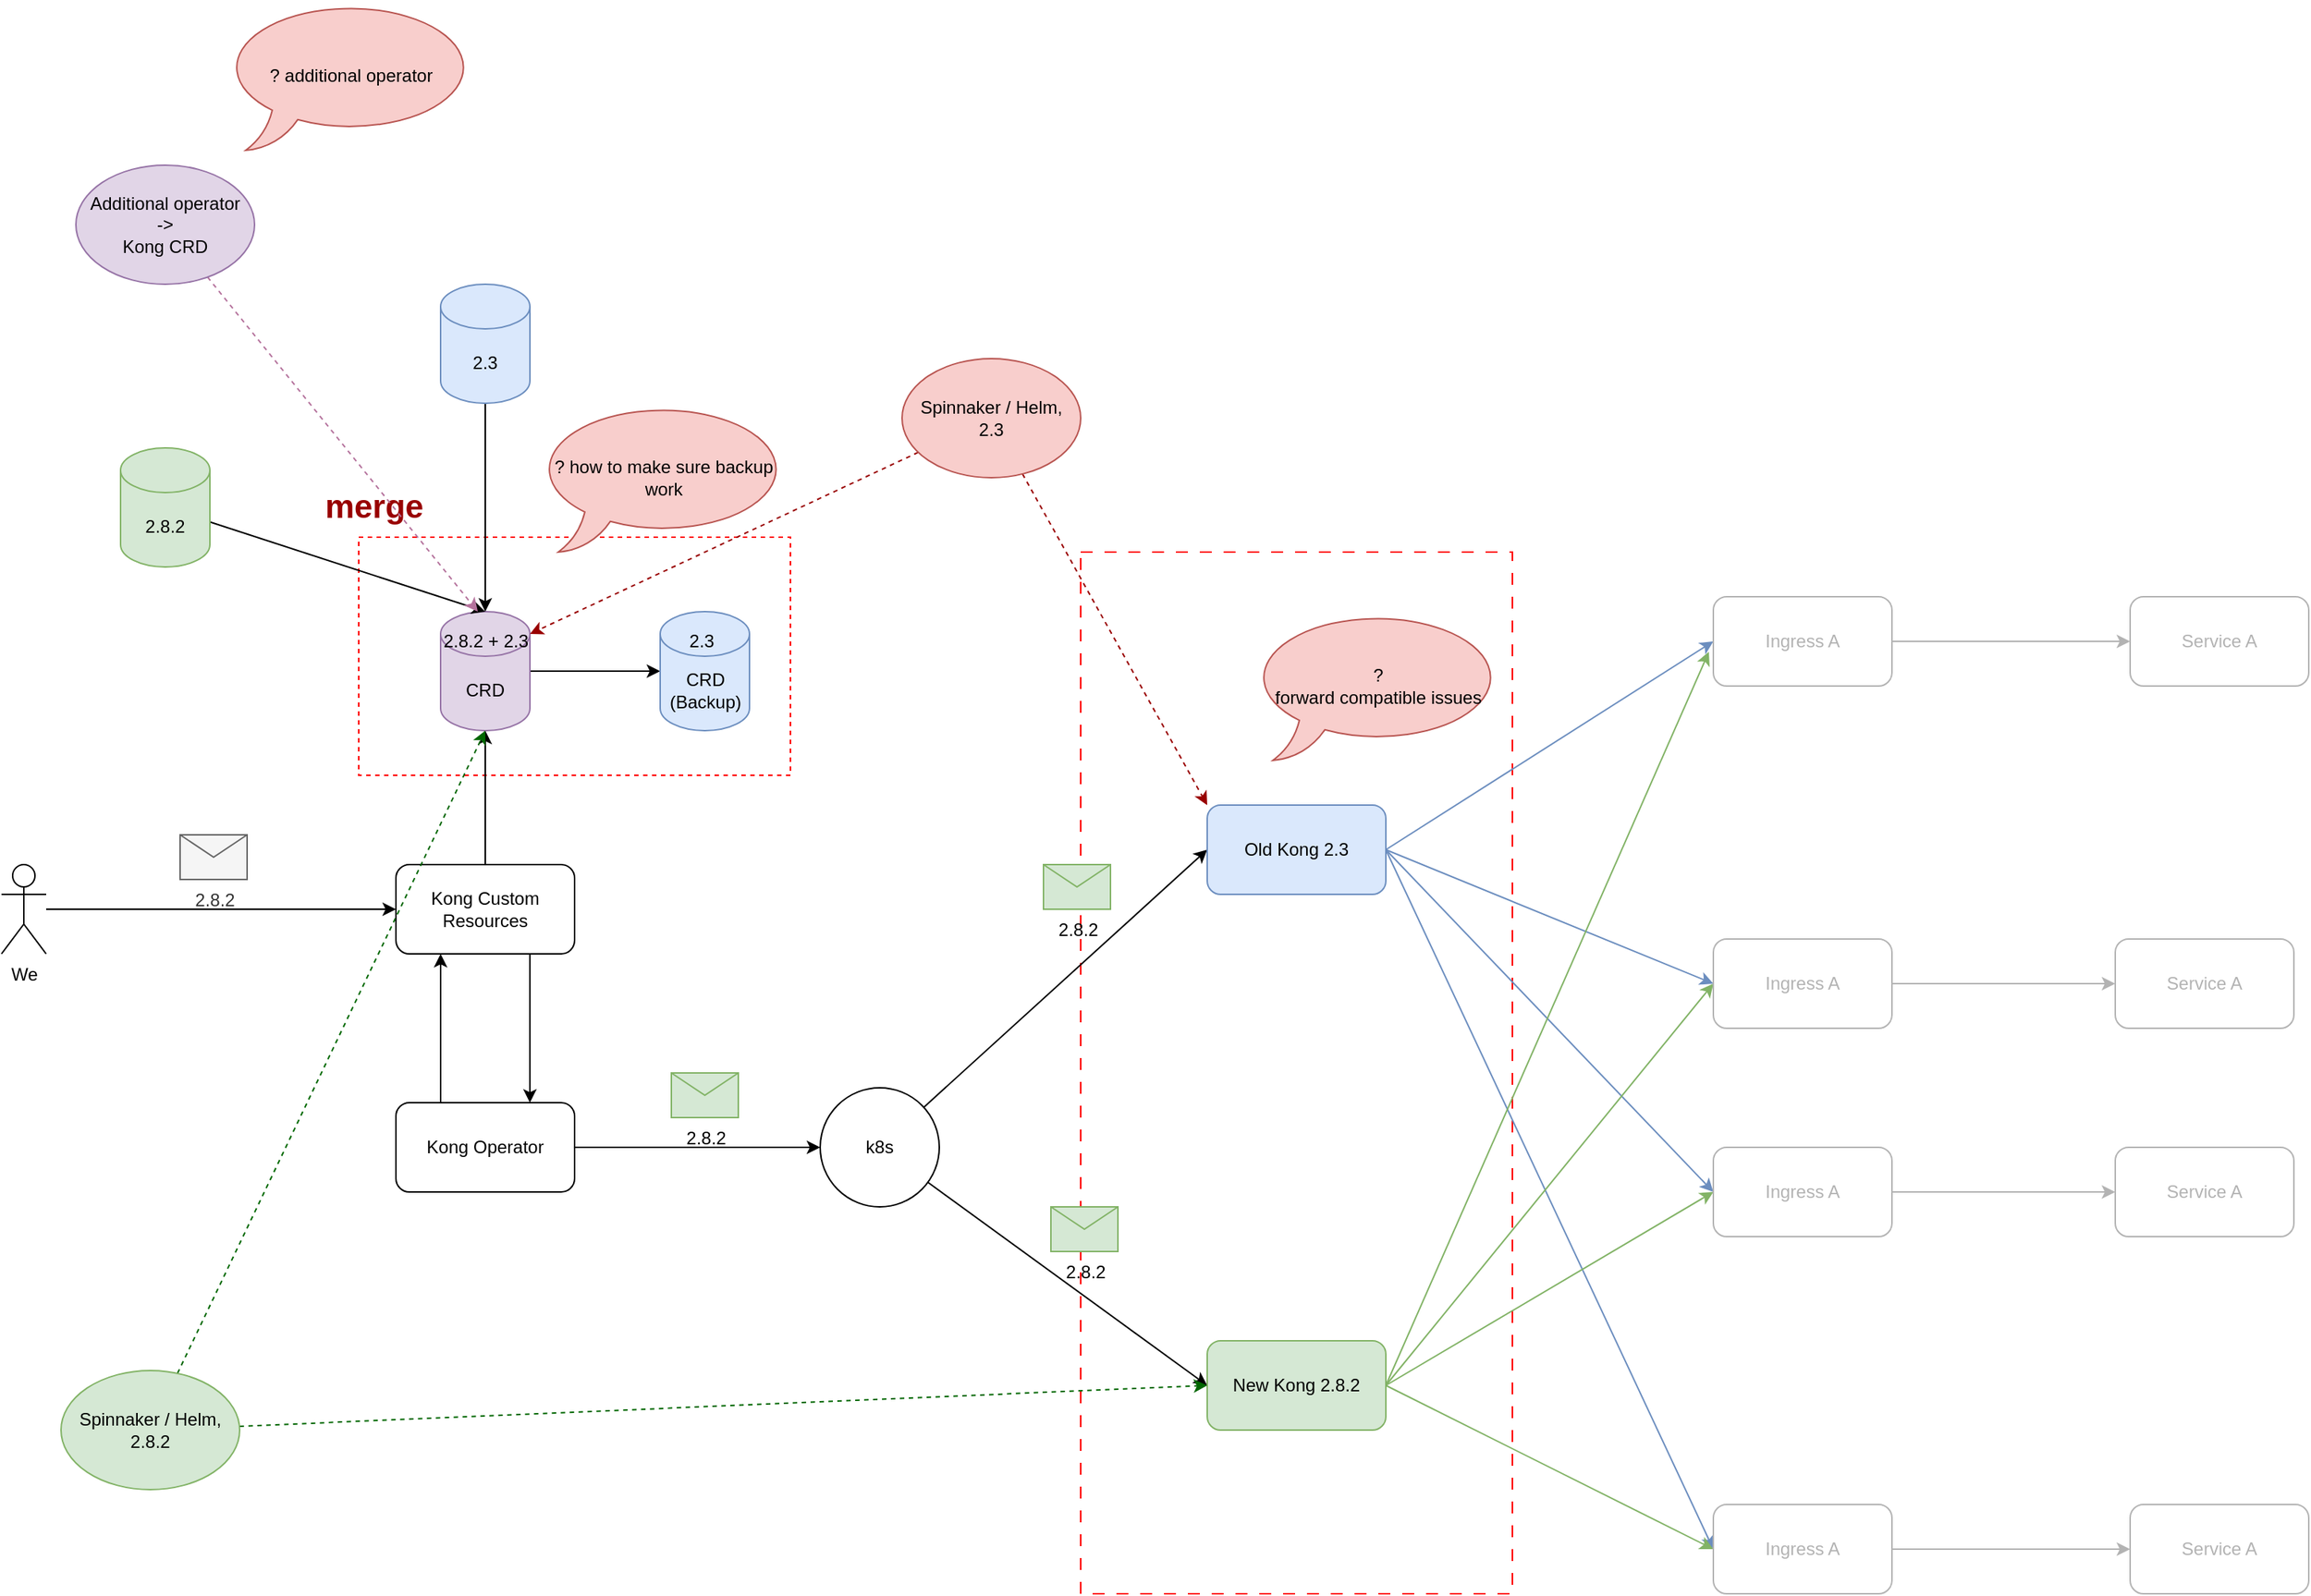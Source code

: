 <mxfile version="21.1.0" type="github">
  <diagram name="Page-1" id="U1J34Hvgdh1xQZVyHAzm">
    <mxGraphModel dx="1677" dy="2231" grid="1" gridSize="10" guides="1" tooltips="1" connect="1" arrows="1" fold="1" page="1" pageScale="1" pageWidth="850" pageHeight="1100" math="0" shadow="0">
      <root>
        <mxCell id="0" />
        <mxCell id="1" parent="0" />
        <mxCell id="Ziu55RCXtAf3qTwINlrS-50" value="" style="rounded=0;whiteSpace=wrap;html=1;dashed=1;dashPattern=8 8;strokeColor=#FF0000;" vertex="1" parent="1">
          <mxGeometry x="825" y="150" width="290" height="700" as="geometry" />
        </mxCell>
        <mxCell id="Ziu55RCXtAf3qTwINlrS-49" value="" style="rounded=0;whiteSpace=wrap;html=1;dashed=1;strokeColor=#FF0000;" vertex="1" parent="1">
          <mxGeometry x="340" y="140" width="290" height="160" as="geometry" />
        </mxCell>
        <mxCell id="Ziu55RCXtAf3qTwINlrS-11" style="edgeStyle=none;rounded=0;orthogonalLoop=1;jettySize=auto;html=1;exitX=0.75;exitY=1;exitDx=0;exitDy=0;entryX=0.75;entryY=0;entryDx=0;entryDy=0;" edge="1" parent="1" source="Ziu55RCXtAf3qTwINlrS-2" target="Ziu55RCXtAf3qTwINlrS-3">
          <mxGeometry relative="1" as="geometry" />
        </mxCell>
        <mxCell id="Ziu55RCXtAf3qTwINlrS-43" style="edgeStyle=none;rounded=0;orthogonalLoop=1;jettySize=auto;html=1;entryX=0.5;entryY=1;entryDx=0;entryDy=0;entryPerimeter=0;" edge="1" parent="1" source="Ziu55RCXtAf3qTwINlrS-2" target="Ziu55RCXtAf3qTwINlrS-42">
          <mxGeometry relative="1" as="geometry" />
        </mxCell>
        <mxCell id="Ziu55RCXtAf3qTwINlrS-2" value="Kong Custom Resources" style="rounded=1;whiteSpace=wrap;html=1;" vertex="1" parent="1">
          <mxGeometry x="365" y="360" width="120" height="60" as="geometry" />
        </mxCell>
        <mxCell id="Ziu55RCXtAf3qTwINlrS-10" style="edgeStyle=none;rounded=0;orthogonalLoop=1;jettySize=auto;html=1;exitX=0.25;exitY=0;exitDx=0;exitDy=0;entryX=0.25;entryY=1;entryDx=0;entryDy=0;" edge="1" parent="1" source="Ziu55RCXtAf3qTwINlrS-3" target="Ziu55RCXtAf3qTwINlrS-2">
          <mxGeometry relative="1" as="geometry" />
        </mxCell>
        <mxCell id="Ziu55RCXtAf3qTwINlrS-12" style="edgeStyle=none;rounded=0;orthogonalLoop=1;jettySize=auto;html=1;entryX=0;entryY=0.5;entryDx=0;entryDy=0;" edge="1" parent="1" source="Ziu55RCXtAf3qTwINlrS-3" target="Ziu55RCXtAf3qTwINlrS-4">
          <mxGeometry relative="1" as="geometry" />
        </mxCell>
        <mxCell id="Ziu55RCXtAf3qTwINlrS-3" value="Kong Operator" style="rounded=1;whiteSpace=wrap;html=1;" vertex="1" parent="1">
          <mxGeometry x="365" y="520" width="120" height="60" as="geometry" />
        </mxCell>
        <mxCell id="Ziu55RCXtAf3qTwINlrS-13" style="edgeStyle=none;rounded=0;orthogonalLoop=1;jettySize=auto;html=1;entryX=0;entryY=0.5;entryDx=0;entryDy=0;" edge="1" parent="1" source="Ziu55RCXtAf3qTwINlrS-4" target="Ziu55RCXtAf3qTwINlrS-5">
          <mxGeometry relative="1" as="geometry" />
        </mxCell>
        <mxCell id="Ziu55RCXtAf3qTwINlrS-14" style="edgeStyle=none;rounded=0;orthogonalLoop=1;jettySize=auto;html=1;entryX=0;entryY=0.5;entryDx=0;entryDy=0;" edge="1" parent="1" source="Ziu55RCXtAf3qTwINlrS-4" target="Ziu55RCXtAf3qTwINlrS-6">
          <mxGeometry relative="1" as="geometry" />
        </mxCell>
        <mxCell id="Ziu55RCXtAf3qTwINlrS-4" value="k8s" style="ellipse;whiteSpace=wrap;html=1;aspect=fixed;" vertex="1" parent="1">
          <mxGeometry x="650" y="510" width="80" height="80" as="geometry" />
        </mxCell>
        <mxCell id="Ziu55RCXtAf3qTwINlrS-23" style="edgeStyle=none;rounded=0;orthogonalLoop=1;jettySize=auto;html=1;entryX=0;entryY=0.5;entryDx=0;entryDy=0;exitX=1;exitY=0.5;exitDx=0;exitDy=0;fillColor=#dae8fc;strokeColor=#6c8ebf;" edge="1" parent="1" source="Ziu55RCXtAf3qTwINlrS-5" target="Ziu55RCXtAf3qTwINlrS-15">
          <mxGeometry relative="1" as="geometry">
            <mxPoint x="1030" y="339" as="sourcePoint" />
          </mxGeometry>
        </mxCell>
        <mxCell id="Ziu55RCXtAf3qTwINlrS-24" style="edgeStyle=none;rounded=0;orthogonalLoop=1;jettySize=auto;html=1;entryX=0;entryY=0.5;entryDx=0;entryDy=0;exitX=1;exitY=0.5;exitDx=0;exitDy=0;fillColor=#dae8fc;strokeColor=#6c8ebf;" edge="1" parent="1" source="Ziu55RCXtAf3qTwINlrS-5" target="Ziu55RCXtAf3qTwINlrS-16">
          <mxGeometry relative="1" as="geometry" />
        </mxCell>
        <mxCell id="Ziu55RCXtAf3qTwINlrS-25" style="edgeStyle=none;rounded=0;orthogonalLoop=1;jettySize=auto;html=1;entryX=0;entryY=0.5;entryDx=0;entryDy=0;exitX=1;exitY=0.5;exitDx=0;exitDy=0;fillColor=#dae8fc;strokeColor=#6c8ebf;" edge="1" parent="1" source="Ziu55RCXtAf3qTwINlrS-5" target="Ziu55RCXtAf3qTwINlrS-17">
          <mxGeometry relative="1" as="geometry" />
        </mxCell>
        <mxCell id="Ziu55RCXtAf3qTwINlrS-26" style="edgeStyle=none;rounded=0;orthogonalLoop=1;jettySize=auto;html=1;entryX=0;entryY=0.5;entryDx=0;entryDy=0;exitX=1;exitY=0.5;exitDx=0;exitDy=0;fillColor=#dae8fc;strokeColor=#6c8ebf;" edge="1" parent="1" source="Ziu55RCXtAf3qTwINlrS-5" target="Ziu55RCXtAf3qTwINlrS-18">
          <mxGeometry relative="1" as="geometry" />
        </mxCell>
        <mxCell id="Ziu55RCXtAf3qTwINlrS-5" value="Old Kong 2.3" style="rounded=1;whiteSpace=wrap;html=1;fillColor=#dae8fc;strokeColor=#6c8ebf;" vertex="1" parent="1">
          <mxGeometry x="910" y="320" width="120" height="60" as="geometry" />
        </mxCell>
        <mxCell id="Ziu55RCXtAf3qTwINlrS-31" style="edgeStyle=none;rounded=0;orthogonalLoop=1;jettySize=auto;html=1;entryX=-0.025;entryY=0.617;entryDx=0;entryDy=0;entryPerimeter=0;exitX=1;exitY=0.5;exitDx=0;exitDy=0;fillColor=#d5e8d4;strokeColor=#82b366;" edge="1" parent="1" source="Ziu55RCXtAf3qTwINlrS-6" target="Ziu55RCXtAf3qTwINlrS-15">
          <mxGeometry relative="1" as="geometry" />
        </mxCell>
        <mxCell id="Ziu55RCXtAf3qTwINlrS-32" style="edgeStyle=none;rounded=0;orthogonalLoop=1;jettySize=auto;html=1;entryX=0;entryY=0.5;entryDx=0;entryDy=0;exitX=1;exitY=0.5;exitDx=0;exitDy=0;fillColor=#d5e8d4;strokeColor=#82b366;" edge="1" parent="1" source="Ziu55RCXtAf3qTwINlrS-6" target="Ziu55RCXtAf3qTwINlrS-16">
          <mxGeometry relative="1" as="geometry" />
        </mxCell>
        <mxCell id="Ziu55RCXtAf3qTwINlrS-33" style="edgeStyle=none;rounded=0;orthogonalLoop=1;jettySize=auto;html=1;entryX=0;entryY=0.5;entryDx=0;entryDy=0;exitX=1;exitY=0.5;exitDx=0;exitDy=0;fillColor=#d5e8d4;strokeColor=#82b366;" edge="1" parent="1" source="Ziu55RCXtAf3qTwINlrS-6" target="Ziu55RCXtAf3qTwINlrS-17">
          <mxGeometry relative="1" as="geometry" />
        </mxCell>
        <mxCell id="Ziu55RCXtAf3qTwINlrS-34" style="edgeStyle=none;rounded=0;orthogonalLoop=1;jettySize=auto;html=1;entryX=0;entryY=0.5;entryDx=0;entryDy=0;exitX=1;exitY=0.5;exitDx=0;exitDy=0;fillColor=#d5e8d4;strokeColor=#82b366;" edge="1" parent="1" source="Ziu55RCXtAf3qTwINlrS-6" target="Ziu55RCXtAf3qTwINlrS-18">
          <mxGeometry relative="1" as="geometry" />
        </mxCell>
        <mxCell id="Ziu55RCXtAf3qTwINlrS-6" value="New Kong 2.8.2" style="rounded=1;whiteSpace=wrap;html=1;fillColor=#d5e8d4;strokeColor=#82b366;" vertex="1" parent="1">
          <mxGeometry x="910" y="680" width="120" height="60" as="geometry" />
        </mxCell>
        <mxCell id="Ziu55RCXtAf3qTwINlrS-8" style="edgeStyle=none;rounded=0;orthogonalLoop=1;jettySize=auto;html=1;" edge="1" parent="1" source="Ziu55RCXtAf3qTwINlrS-7" target="Ziu55RCXtAf3qTwINlrS-2">
          <mxGeometry relative="1" as="geometry" />
        </mxCell>
        <mxCell id="Ziu55RCXtAf3qTwINlrS-7" value="We" style="shape=umlActor;verticalLabelPosition=bottom;verticalAlign=top;html=1;outlineConnect=0;" vertex="1" parent="1">
          <mxGeometry x="100" y="360" width="30" height="60" as="geometry" />
        </mxCell>
        <mxCell id="Ziu55RCXtAf3qTwINlrS-27" style="edgeStyle=none;rounded=0;orthogonalLoop=1;jettySize=auto;html=1;entryX=0;entryY=0.5;entryDx=0;entryDy=0;strokeColor=#B3B3B3;fontColor=#B3B3B3;" edge="1" parent="1" source="Ziu55RCXtAf3qTwINlrS-15" target="Ziu55RCXtAf3qTwINlrS-19">
          <mxGeometry relative="1" as="geometry" />
        </mxCell>
        <mxCell id="Ziu55RCXtAf3qTwINlrS-15" value="Ingress A" style="rounded=1;whiteSpace=wrap;html=1;strokeColor=#B3B3B3;fontColor=#B3B3B3;" vertex="1" parent="1">
          <mxGeometry x="1250" y="180" width="120" height="60" as="geometry" />
        </mxCell>
        <mxCell id="Ziu55RCXtAf3qTwINlrS-28" style="edgeStyle=none;rounded=0;orthogonalLoop=1;jettySize=auto;html=1;entryX=0;entryY=0.5;entryDx=0;entryDy=0;strokeColor=#B3B3B3;fontColor=#B3B3B3;" edge="1" parent="1" source="Ziu55RCXtAf3qTwINlrS-16" target="Ziu55RCXtAf3qTwINlrS-20">
          <mxGeometry relative="1" as="geometry" />
        </mxCell>
        <mxCell id="Ziu55RCXtAf3qTwINlrS-16" value="Ingress A" style="rounded=1;whiteSpace=wrap;html=1;strokeColor=#B3B3B3;fontColor=#B3B3B3;" vertex="1" parent="1">
          <mxGeometry x="1250" y="410" width="120" height="60" as="geometry" />
        </mxCell>
        <mxCell id="Ziu55RCXtAf3qTwINlrS-29" style="edgeStyle=none;rounded=0;orthogonalLoop=1;jettySize=auto;html=1;entryX=0;entryY=0.5;entryDx=0;entryDy=0;strokeColor=#B3B3B3;fontColor=#B3B3B3;" edge="1" parent="1" source="Ziu55RCXtAf3qTwINlrS-17" target="Ziu55RCXtAf3qTwINlrS-21">
          <mxGeometry relative="1" as="geometry" />
        </mxCell>
        <mxCell id="Ziu55RCXtAf3qTwINlrS-17" value="Ingress A" style="rounded=1;whiteSpace=wrap;html=1;strokeColor=#B3B3B3;fontColor=#B3B3B3;" vertex="1" parent="1">
          <mxGeometry x="1250" y="550" width="120" height="60" as="geometry" />
        </mxCell>
        <mxCell id="Ziu55RCXtAf3qTwINlrS-30" style="edgeStyle=none;rounded=0;orthogonalLoop=1;jettySize=auto;html=1;entryX=0;entryY=0.5;entryDx=0;entryDy=0;strokeColor=#B3B3B3;fontColor=#B3B3B3;" edge="1" parent="1" source="Ziu55RCXtAf3qTwINlrS-18" target="Ziu55RCXtAf3qTwINlrS-22">
          <mxGeometry relative="1" as="geometry" />
        </mxCell>
        <mxCell id="Ziu55RCXtAf3qTwINlrS-18" value="Ingress A" style="rounded=1;whiteSpace=wrap;html=1;strokeColor=#B3B3B3;fontColor=#B3B3B3;" vertex="1" parent="1">
          <mxGeometry x="1250" y="790" width="120" height="60" as="geometry" />
        </mxCell>
        <mxCell id="Ziu55RCXtAf3qTwINlrS-19" value="Service A" style="rounded=1;whiteSpace=wrap;html=1;strokeColor=#B3B3B3;fontColor=#B3B3B3;" vertex="1" parent="1">
          <mxGeometry x="1530" y="180" width="120" height="60" as="geometry" />
        </mxCell>
        <mxCell id="Ziu55RCXtAf3qTwINlrS-20" value="Service A" style="rounded=1;whiteSpace=wrap;html=1;strokeColor=#B3B3B3;fontColor=#B3B3B3;" vertex="1" parent="1">
          <mxGeometry x="1520" y="410" width="120" height="60" as="geometry" />
        </mxCell>
        <mxCell id="Ziu55RCXtAf3qTwINlrS-21" value="Service A" style="rounded=1;whiteSpace=wrap;html=1;strokeColor=#B3B3B3;fontColor=#B3B3B3;" vertex="1" parent="1">
          <mxGeometry x="1520" y="550" width="120" height="60" as="geometry" />
        </mxCell>
        <mxCell id="Ziu55RCXtAf3qTwINlrS-22" value="Service A" style="rounded=1;whiteSpace=wrap;html=1;strokeColor=#B3B3B3;fontColor=#B3B3B3;" vertex="1" parent="1">
          <mxGeometry x="1530" y="790" width="120" height="60" as="geometry" />
        </mxCell>
        <mxCell id="Ziu55RCXtAf3qTwINlrS-35" value="2.8.2" style="shape=message;html=1;html=1;outlineConnect=0;labelPosition=center;verticalLabelPosition=bottom;align=center;verticalAlign=top;fillColor=#f5f5f5;fontColor=#333333;strokeColor=#666666;" vertex="1" parent="1">
          <mxGeometry x="220" y="340" width="45" height="30" as="geometry" />
        </mxCell>
        <mxCell id="Ziu55RCXtAf3qTwINlrS-36" value="2.8.2" style="shape=message;html=1;html=1;outlineConnect=0;labelPosition=center;verticalLabelPosition=bottom;align=center;verticalAlign=top;fillColor=#d5e8d4;strokeColor=#82b366;" vertex="1" parent="1">
          <mxGeometry x="550" y="500" width="45" height="30" as="geometry" />
        </mxCell>
        <mxCell id="Ziu55RCXtAf3qTwINlrS-37" value="2.8.2" style="shape=message;html=1;html=1;outlineConnect=0;labelPosition=center;verticalLabelPosition=bottom;align=center;verticalAlign=top;fillColor=#d5e8d4;strokeColor=#82b366;" vertex="1" parent="1">
          <mxGeometry x="800" y="360" width="45" height="30" as="geometry" />
        </mxCell>
        <mxCell id="Ziu55RCXtAf3qTwINlrS-38" value="2.8.2" style="shape=message;html=1;html=1;outlineConnect=0;labelPosition=center;verticalLabelPosition=bottom;align=center;verticalAlign=top;fillColor=#d5e8d4;strokeColor=#82b366;" vertex="1" parent="1">
          <mxGeometry x="805" y="590" width="45" height="30" as="geometry" />
        </mxCell>
        <mxCell id="Ziu55RCXtAf3qTwINlrS-39" value="?&lt;br&gt;forward compatible issues" style="whiteSpace=wrap;html=1;shape=mxgraph.basic.oval_callout;fillColor=#f8cecc;strokeColor=#b85450;" vertex="1" parent="1">
          <mxGeometry x="940" y="190" width="170" height="100" as="geometry" />
        </mxCell>
        <mxCell id="Ziu55RCXtAf3qTwINlrS-46" style="edgeStyle=entityRelationEdgeStyle;rounded=0;orthogonalLoop=1;jettySize=auto;html=1;entryX=0;entryY=0.5;entryDx=0;entryDy=0;entryPerimeter=0;" edge="1" parent="1" source="Ziu55RCXtAf3qTwINlrS-42" target="Ziu55RCXtAf3qTwINlrS-44">
          <mxGeometry relative="1" as="geometry" />
        </mxCell>
        <mxCell id="Ziu55RCXtAf3qTwINlrS-42" value="CRD" style="shape=cylinder3;whiteSpace=wrap;html=1;boundedLbl=1;backgroundOutline=1;size=15;fillColor=#e1d5e7;strokeColor=#9673a6;" vertex="1" parent="1">
          <mxGeometry x="395" y="190" width="60" height="80" as="geometry" />
        </mxCell>
        <mxCell id="Ziu55RCXtAf3qTwINlrS-44" value="CRD (Backup)" style="shape=cylinder3;whiteSpace=wrap;html=1;boundedLbl=1;backgroundOutline=1;size=15;fillColor=#dae8fc;strokeColor=#6c8ebf;" vertex="1" parent="1">
          <mxGeometry x="542.5" y="190" width="60" height="80" as="geometry" />
        </mxCell>
        <mxCell id="Ziu55RCXtAf3qTwINlrS-47" value="2.8.2 + 2.3" style="text;html=1;align=center;verticalAlign=middle;resizable=0;points=[];autosize=1;strokeColor=none;fillColor=none;" vertex="1" parent="1">
          <mxGeometry x="385" y="195" width="80" height="30" as="geometry" />
        </mxCell>
        <mxCell id="Ziu55RCXtAf3qTwINlrS-48" value="2.3" style="text;html=1;align=center;verticalAlign=middle;resizable=0;points=[];autosize=1;strokeColor=none;fillColor=none;" vertex="1" parent="1">
          <mxGeometry x="550" y="195" width="40" height="30" as="geometry" />
        </mxCell>
        <mxCell id="Ziu55RCXtAf3qTwINlrS-51" value="? how to make sure backup work" style="whiteSpace=wrap;html=1;shape=mxgraph.basic.oval_callout;fillColor=#f8cecc;strokeColor=#b85450;" vertex="1" parent="1">
          <mxGeometry x="460" y="50" width="170" height="100" as="geometry" />
        </mxCell>
        <mxCell id="Ziu55RCXtAf3qTwINlrS-63" style="edgeStyle=none;rounded=0;orthogonalLoop=1;jettySize=auto;html=1;exitX=0.5;exitY=1;exitDx=0;exitDy=0;" edge="1" parent="1" target="Ziu55RCXtAf3qTwINlrS-54">
          <mxGeometry relative="1" as="geometry">
            <mxPoint x="425" y="740" as="sourcePoint" />
          </mxGeometry>
        </mxCell>
        <mxCell id="Ziu55RCXtAf3qTwINlrS-67" style="edgeStyle=none;rounded=0;orthogonalLoop=1;jettySize=auto;html=1;entryX=1;entryY=0;entryDx=0;entryDy=15;dashed=1;strokeColor=#990000;entryPerimeter=0;" edge="1" parent="1" source="Ziu55RCXtAf3qTwINlrS-64" target="Ziu55RCXtAf3qTwINlrS-42">
          <mxGeometry relative="1" as="geometry" />
        </mxCell>
        <mxCell id="Ziu55RCXtAf3qTwINlrS-68" style="edgeStyle=none;rounded=0;orthogonalLoop=1;jettySize=auto;html=1;entryX=0;entryY=0;entryDx=0;entryDy=0;dashed=1;strokeColor=#990000;" edge="1" parent="1" source="Ziu55RCXtAf3qTwINlrS-64" target="Ziu55RCXtAf3qTwINlrS-5">
          <mxGeometry relative="1" as="geometry" />
        </mxCell>
        <mxCell id="Ziu55RCXtAf3qTwINlrS-64" value="Spinnaker / Helm, &lt;br&gt;2.3" style="ellipse;whiteSpace=wrap;html=1;fillColor=#f8cecc;strokeColor=#b85450;" vertex="1" parent="1">
          <mxGeometry x="705" y="20" width="120" height="80" as="geometry" />
        </mxCell>
        <mxCell id="Ziu55RCXtAf3qTwINlrS-69" style="edgeStyle=none;rounded=0;orthogonalLoop=1;jettySize=auto;html=1;entryX=0.5;entryY=1;entryDx=0;entryDy=0;dashed=1;strokeColor=#006600;entryPerimeter=0;" edge="1" parent="1" source="Ziu55RCXtAf3qTwINlrS-65" target="Ziu55RCXtAf3qTwINlrS-42">
          <mxGeometry relative="1" as="geometry" />
        </mxCell>
        <mxCell id="Ziu55RCXtAf3qTwINlrS-70" style="edgeStyle=none;rounded=0;orthogonalLoop=1;jettySize=auto;html=1;entryX=0;entryY=0.5;entryDx=0;entryDy=0;dashed=1;strokeColor=#006600;" edge="1" parent="1" source="Ziu55RCXtAf3qTwINlrS-65" target="Ziu55RCXtAf3qTwINlrS-6">
          <mxGeometry relative="1" as="geometry" />
        </mxCell>
        <mxCell id="Ziu55RCXtAf3qTwINlrS-65" value="Spinnaker / Helm, &lt;br&gt;2.8.2" style="ellipse;whiteSpace=wrap;html=1;fillColor=#d5e8d4;strokeColor=#82b366;" vertex="1" parent="1">
          <mxGeometry x="140" y="700" width="120" height="80" as="geometry" />
        </mxCell>
        <mxCell id="Ziu55RCXtAf3qTwINlrS-73" style="edgeStyle=none;rounded=0;orthogonalLoop=1;jettySize=auto;html=1;entryX=0.5;entryY=0;entryDx=0;entryDy=0;entryPerimeter=0;" edge="1" parent="1" source="Ziu55RCXtAf3qTwINlrS-71" target="Ziu55RCXtAf3qTwINlrS-42">
          <mxGeometry relative="1" as="geometry">
            <mxPoint x="420" y="190" as="targetPoint" />
          </mxGeometry>
        </mxCell>
        <mxCell id="Ziu55RCXtAf3qTwINlrS-71" value="2.8.2" style="shape=cylinder3;whiteSpace=wrap;html=1;boundedLbl=1;backgroundOutline=1;size=15;fillColor=#d5e8d4;strokeColor=#82b366;" vertex="1" parent="1">
          <mxGeometry x="180" y="80" width="60" height="80" as="geometry" />
        </mxCell>
        <mxCell id="Ziu55RCXtAf3qTwINlrS-74" style="edgeStyle=none;rounded=0;orthogonalLoop=1;jettySize=auto;html=1;" edge="1" parent="1" source="Ziu55RCXtAf3qTwINlrS-72">
          <mxGeometry relative="1" as="geometry">
            <mxPoint x="425" y="190" as="targetPoint" />
          </mxGeometry>
        </mxCell>
        <mxCell id="Ziu55RCXtAf3qTwINlrS-72" value="2.3" style="shape=cylinder3;whiteSpace=wrap;html=1;boundedLbl=1;backgroundOutline=1;size=15;fillColor=#dae8fc;strokeColor=#6c8ebf;" vertex="1" parent="1">
          <mxGeometry x="395" y="-30" width="60" height="80" as="geometry" />
        </mxCell>
        <mxCell id="Ziu55RCXtAf3qTwINlrS-75" value="merge" style="text;html=1;align=center;verticalAlign=middle;resizable=0;points=[];autosize=1;strokeColor=none;fillColor=none;fontStyle=1;fontColor=#990000;fontSize=22;" vertex="1" parent="1">
          <mxGeometry x="305" y="100" width="90" height="40" as="geometry" />
        </mxCell>
        <mxCell id="Ziu55RCXtAf3qTwINlrS-77" style="edgeStyle=none;rounded=0;orthogonalLoop=1;jettySize=auto;html=1;dashed=1;strokeColor=#B5739D;" edge="1" parent="1" source="Ziu55RCXtAf3qTwINlrS-76">
          <mxGeometry relative="1" as="geometry">
            <mxPoint x="420" y="190" as="targetPoint" />
          </mxGeometry>
        </mxCell>
        <mxCell id="Ziu55RCXtAf3qTwINlrS-76" value="Additional operator &lt;br&gt;-&amp;gt; &lt;br&gt;Kong CRD" style="ellipse;whiteSpace=wrap;html=1;fillColor=#e1d5e7;strokeColor=#9673a6;" vertex="1" parent="1">
          <mxGeometry x="150" y="-110" width="120" height="80" as="geometry" />
        </mxCell>
        <mxCell id="Ziu55RCXtAf3qTwINlrS-78" value="? additional operator" style="whiteSpace=wrap;html=1;shape=mxgraph.basic.oval_callout;fillColor=#f8cecc;strokeColor=#b85450;" vertex="1" parent="1">
          <mxGeometry x="250" y="-220" width="170" height="100" as="geometry" />
        </mxCell>
      </root>
    </mxGraphModel>
  </diagram>
</mxfile>
